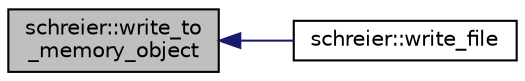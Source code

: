 digraph "schreier::write_to_memory_object"
{
  edge [fontname="Helvetica",fontsize="10",labelfontname="Helvetica",labelfontsize="10"];
  node [fontname="Helvetica",fontsize="10",shape=record];
  rankdir="LR";
  Node5628 [label="schreier::write_to\l_memory_object",height=0.2,width=0.4,color="black", fillcolor="grey75", style="filled", fontcolor="black"];
  Node5628 -> Node5629 [dir="back",color="midnightblue",fontsize="10",style="solid",fontname="Helvetica"];
  Node5629 [label="schreier::write_file",height=0.2,width=0.4,color="black", fillcolor="white", style="filled",URL="$d3/dd6/classschreier.html#a4b094c9217263aae3d58dc090f9e7867"];
}
